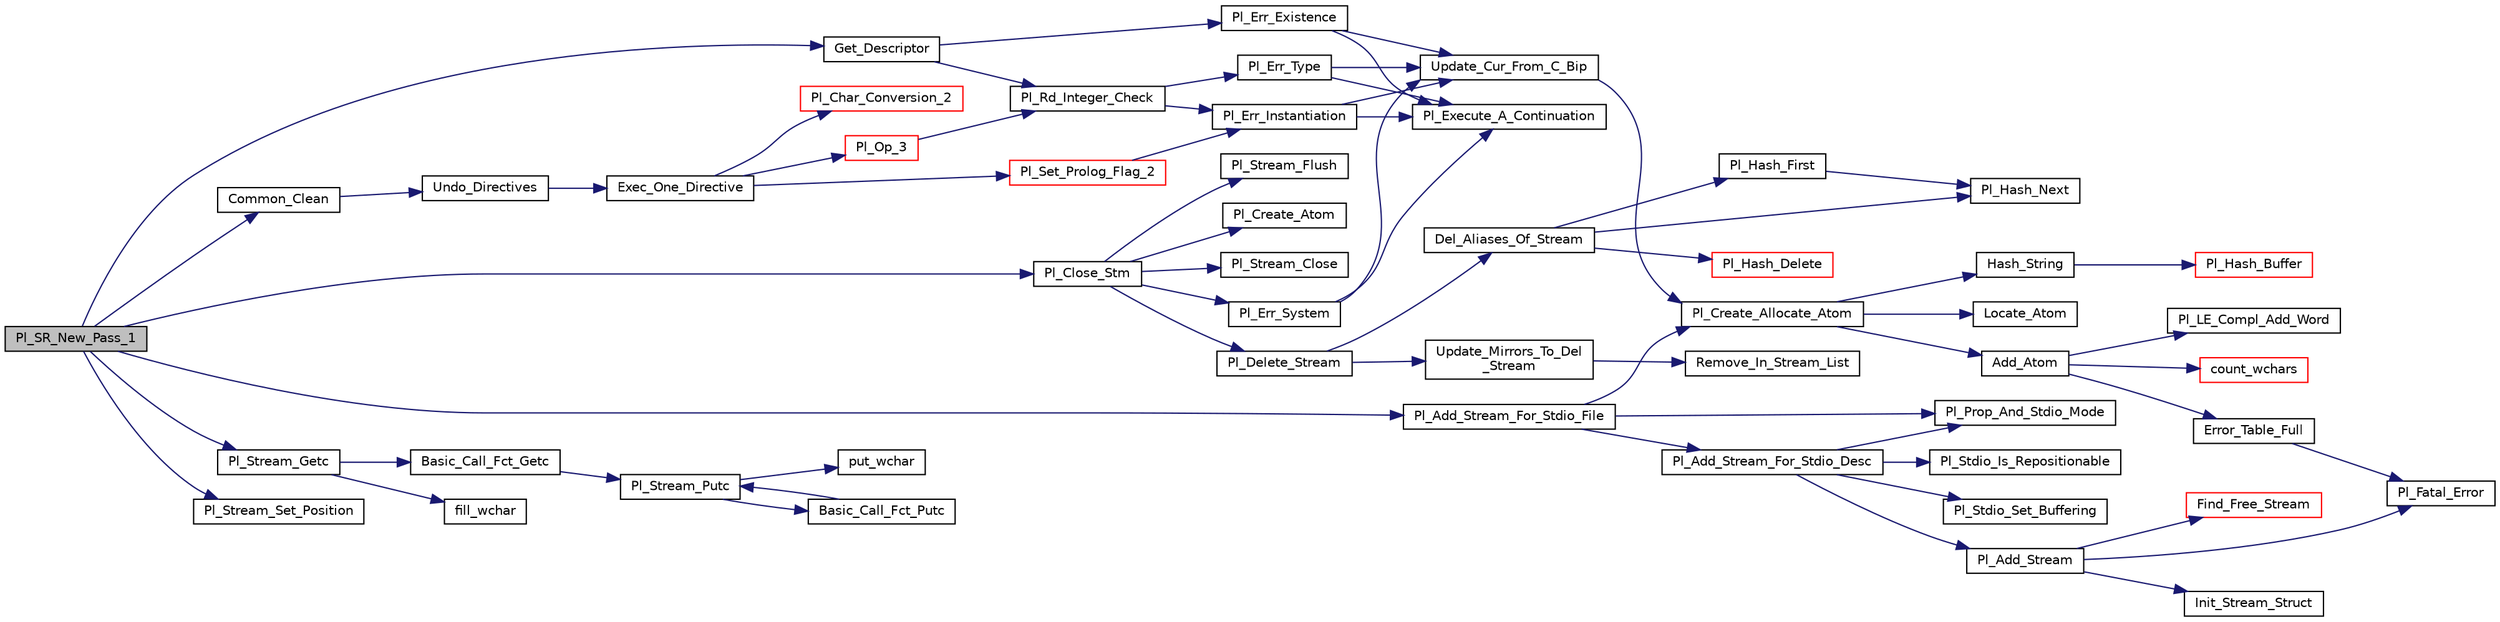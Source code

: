 digraph "Pl_SR_New_Pass_1"
{
  edge [fontname="Helvetica",fontsize="10",labelfontname="Helvetica",labelfontsize="10"];
  node [fontname="Helvetica",fontsize="10",shape=record];
  rankdir="LR";
  Node1 [label="Pl_SR_New_Pass_1",height=0.2,width=0.4,color="black", fillcolor="grey75", style="filled", fontcolor="black"];
  Node1 -> Node2 [color="midnightblue",fontsize="10",style="solid",fontname="Helvetica"];
  Node2 [label="Get_Descriptor",height=0.2,width=0.4,color="black", fillcolor="white", style="filled",URL="$src__rdr__c_8c.html#a24157e40ad587d23a7fc946f4fb2ed8d"];
  Node2 -> Node3 [color="midnightblue",fontsize="10",style="solid",fontname="Helvetica"];
  Node3 [label="Pl_Rd_Integer_Check",height=0.2,width=0.4,color="black", fillcolor="white", style="filled",URL="$c__supp_8c.html#a4d49bcb32b72985e0cb21cde4978c313"];
  Node3 -> Node4 [color="midnightblue",fontsize="10",style="solid",fontname="Helvetica"];
  Node4 [label="Pl_Err_Instantiation",height=0.2,width=0.4,color="black", fillcolor="white", style="filled",URL="$error__supp_8c.html#a17057fc5577da70316e8f62fca4743f7"];
  Node4 -> Node5 [color="midnightblue",fontsize="10",style="solid",fontname="Helvetica"];
  Node5 [label="Update_Cur_From_C_Bip",height=0.2,width=0.4,color="black", fillcolor="white", style="filled",URL="$error__supp_8c.html#aef1341aeb3ceb943d8e9d7d6f77b0582"];
  Node5 -> Node6 [color="midnightblue",fontsize="10",style="solid",fontname="Helvetica"];
  Node6 [label="Pl_Create_Allocate_Atom",height=0.2,width=0.4,color="black", fillcolor="white", style="filled",URL="$atom_8c.html#a76a3983dda97458000ed903b9bc94f6c"];
  Node6 -> Node7 [color="midnightblue",fontsize="10",style="solid",fontname="Helvetica"];
  Node7 [label="Hash_String",height=0.2,width=0.4,color="black", fillcolor="white", style="filled",URL="$atom_8c.html#a9ed09c0173fe0a0e6d0f90ec363687fe"];
  Node7 -> Node8 [color="midnightblue",fontsize="10",style="solid",fontname="Helvetica"];
  Node8 [label="Pl_Hash_Buffer",height=0.2,width=0.4,color="red", fillcolor="white", style="filled",URL="$hash__fct_8c.html#a59393adcfbeeda198a890af25f29cf7c"];
  Node6 -> Node9 [color="midnightblue",fontsize="10",style="solid",fontname="Helvetica"];
  Node9 [label="Locate_Atom",height=0.2,width=0.4,color="black", fillcolor="white", style="filled",URL="$atom_8c.html#ad4222685eae3cdb0315df48a8a7e89fc"];
  Node6 -> Node10 [color="midnightblue",fontsize="10",style="solid",fontname="Helvetica"];
  Node10 [label="Add_Atom",height=0.2,width=0.4,color="black", fillcolor="white", style="filled",URL="$atom_8c.html#abe628ad301508c0ed926cfb4bc791818"];
  Node10 -> Node11 [color="midnightblue",fontsize="10",style="solid",fontname="Helvetica"];
  Node11 [label="Error_Table_Full",height=0.2,width=0.4,color="black", fillcolor="white", style="filled",URL="$atom_8c.html#a37c733b7022eab8b9b95f0182591ee15"];
  Node11 -> Node12 [color="midnightblue",fontsize="10",style="solid",fontname="Helvetica"];
  Node12 [label="Pl_Fatal_Error",height=0.2,width=0.4,color="black", fillcolor="white", style="filled",URL="$misc_8c.html#a190fea7904d7245d4fdc5e9404a07907"];
  Node10 -> Node13 [color="midnightblue",fontsize="10",style="solid",fontname="Helvetica"];
  Node13 [label="count_wchars",height=0.2,width=0.4,color="red", fillcolor="white", style="filled",URL="$pl__wchar_8c.html#a55a0d7269a65645bbd4c978385b0c7a3"];
  Node10 -> Node14 [color="midnightblue",fontsize="10",style="solid",fontname="Helvetica"];
  Node14 [label="Pl_LE_Compl_Add_Word",height=0.2,width=0.4,color="black", fillcolor="white", style="filled",URL="$linedit_8c.html#ab2a8db946ffd8187b5216ff4ac8cbe7c"];
  Node4 -> Node15 [color="midnightblue",fontsize="10",style="solid",fontname="Helvetica"];
  Node15 [label="Pl_Execute_A_Continuation",height=0.2,width=0.4,color="black", fillcolor="white", style="filled",URL="$engine_8c.html#ae0fcb6df66410fd57c52a0ba16527642"];
  Node3 -> Node16 [color="midnightblue",fontsize="10",style="solid",fontname="Helvetica"];
  Node16 [label="Pl_Err_Type",height=0.2,width=0.4,color="black", fillcolor="white", style="filled",URL="$error__supp_8c.html#a88375a38b23326055e59e455c25f982e"];
  Node16 -> Node5 [color="midnightblue",fontsize="10",style="solid",fontname="Helvetica"];
  Node16 -> Node15 [color="midnightblue",fontsize="10",style="solid",fontname="Helvetica"];
  Node2 -> Node17 [color="midnightblue",fontsize="10",style="solid",fontname="Helvetica"];
  Node17 [label="Pl_Err_Existence",height=0.2,width=0.4,color="black", fillcolor="white", style="filled",URL="$error__supp_8c.html#a1b967689bb0b5856152a1b9304570e66"];
  Node17 -> Node5 [color="midnightblue",fontsize="10",style="solid",fontname="Helvetica"];
  Node17 -> Node15 [color="midnightblue",fontsize="10",style="solid",fontname="Helvetica"];
  Node1 -> Node18 [color="midnightblue",fontsize="10",style="solid",fontname="Helvetica"];
  Node18 [label="Pl_Stream_Getc",height=0.2,width=0.4,color="black", fillcolor="white", style="filled",URL="$stream__supp_8c.html#a8889ae46064e72cc556ee7ba019f482f"];
  Node18 -> Node19 [color="midnightblue",fontsize="10",style="solid",fontname="Helvetica"];
  Node19 [label="Basic_Call_Fct_Getc",height=0.2,width=0.4,color="black", fillcolor="white", style="filled",URL="$stream__supp_8c.html#a60433157a606a8a781ead4648af6cc87"];
  Node19 -> Node20 [color="midnightblue",fontsize="10",style="solid",fontname="Helvetica"];
  Node20 [label="Pl_Stream_Putc",height=0.2,width=0.4,color="black", fillcolor="white", style="filled",URL="$stream__supp_8c.html#aaa89ed2e422788cf2648a9228868c1b6"];
  Node20 -> Node21 [color="midnightblue",fontsize="10",style="solid",fontname="Helvetica"];
  Node21 [label="put_wchar",height=0.2,width=0.4,color="black", fillcolor="white", style="filled",URL="$pl__wchar_8c.html#a31bcb7c7ad4174170702cb4399feb8e3"];
  Node20 -> Node22 [color="midnightblue",fontsize="10",style="solid",fontname="Helvetica"];
  Node22 [label="Basic_Call_Fct_Putc",height=0.2,width=0.4,color="black", fillcolor="white", style="filled",URL="$stream__supp_8c.html#a8f331c65c933f08991e3d6622ffe538f"];
  Node22 -> Node20 [color="midnightblue",fontsize="10",style="solid",fontname="Helvetica"];
  Node18 -> Node23 [color="midnightblue",fontsize="10",style="solid",fontname="Helvetica"];
  Node23 [label="fill_wchar",height=0.2,width=0.4,color="black", fillcolor="white", style="filled",URL="$pl__wchar_8c.html#a5df5e221fa5cbadce849a7e73c5dc4ad"];
  Node1 -> Node24 [color="midnightblue",fontsize="10",style="solid",fontname="Helvetica"];
  Node24 [label="Pl_Stream_Set_Position",height=0.2,width=0.4,color="black", fillcolor="white", style="filled",URL="$stream__supp_8c.html#a0ea9c3f21cc40567229db0f3a9eb9e3a"];
  Node1 -> Node25 [color="midnightblue",fontsize="10",style="solid",fontname="Helvetica"];
  Node25 [label="Pl_Close_Stm",height=0.2,width=0.4,color="black", fillcolor="white", style="filled",URL="$stream__c_8c.html#a01dbc066c1deba3a188650ba699b7f01"];
  Node25 -> Node26 [color="midnightblue",fontsize="10",style="solid",fontname="Helvetica"];
  Node26 [label="Pl_Stream_Flush",height=0.2,width=0.4,color="black", fillcolor="white", style="filled",URL="$stream__supp_8c.html#a0dfb0fea5ef9205b98eb7cb39093fa82"];
  Node25 -> Node27 [color="midnightblue",fontsize="10",style="solid",fontname="Helvetica"];
  Node27 [label="Pl_Err_System",height=0.2,width=0.4,color="black", fillcolor="white", style="filled",URL="$error__supp_8c.html#ac4cccc965ec1dcc416fc6516efa704b0"];
  Node27 -> Node5 [color="midnightblue",fontsize="10",style="solid",fontname="Helvetica"];
  Node27 -> Node15 [color="midnightblue",fontsize="10",style="solid",fontname="Helvetica"];
  Node25 -> Node28 [color="midnightblue",fontsize="10",style="solid",fontname="Helvetica"];
  Node28 [label="Pl_Create_Atom",height=0.2,width=0.4,color="black", fillcolor="white", style="filled",URL="$atom_8c.html#a068c993d95113a2ba7643918e68eedb3"];
  Node25 -> Node29 [color="midnightblue",fontsize="10",style="solid",fontname="Helvetica"];
  Node29 [label="Pl_Stream_Close",height=0.2,width=0.4,color="black", fillcolor="white", style="filled",URL="$stream__supp_8c.html#a598da61e12e9c76fbc68a7beeeea4c7b"];
  Node25 -> Node30 [color="midnightblue",fontsize="10",style="solid",fontname="Helvetica"];
  Node30 [label="Pl_Delete_Stream",height=0.2,width=0.4,color="black", fillcolor="white", style="filled",URL="$stream__supp_8c.html#ada95549b17c11bebd2aa07585a16936f"];
  Node30 -> Node31 [color="midnightblue",fontsize="10",style="solid",fontname="Helvetica"];
  Node31 [label="Del_Aliases_Of_Stream",height=0.2,width=0.4,color="black", fillcolor="white", style="filled",URL="$stream__supp_8c.html#a9e4588a205d05662c8a95435631bbabc"];
  Node31 -> Node32 [color="midnightblue",fontsize="10",style="solid",fontname="Helvetica"];
  Node32 [label="Pl_Hash_First",height=0.2,width=0.4,color="black", fillcolor="white", style="filled",URL="$hash_8c.html#a46cf8c018eb50003019707368304f1af"];
  Node32 -> Node33 [color="midnightblue",fontsize="10",style="solid",fontname="Helvetica"];
  Node33 [label="Pl_Hash_Next",height=0.2,width=0.4,color="black", fillcolor="white", style="filled",URL="$hash_8c.html#adeeceb6b4217091511912cadfb332a06"];
  Node31 -> Node33 [color="midnightblue",fontsize="10",style="solid",fontname="Helvetica"];
  Node31 -> Node34 [color="midnightblue",fontsize="10",style="solid",fontname="Helvetica"];
  Node34 [label="Pl_Hash_Delete",height=0.2,width=0.4,color="red", fillcolor="white", style="filled",URL="$hash_8c.html#aba073a491f0937450a3681a01f6d07a7"];
  Node30 -> Node35 [color="midnightblue",fontsize="10",style="solid",fontname="Helvetica"];
  Node35 [label="Update_Mirrors_To_Del\l_Stream",height=0.2,width=0.4,color="black", fillcolor="white", style="filled",URL="$stream__supp_8c.html#a2423efae2b80faa34aa70e33f311b1fd"];
  Node35 -> Node36 [color="midnightblue",fontsize="10",style="solid",fontname="Helvetica"];
  Node36 [label="Remove_In_Stream_List",height=0.2,width=0.4,color="black", fillcolor="white", style="filled",URL="$stream__supp_8c.html#a31e63006b47a61e3a8bfb0e39aeb3945"];
  Node1 -> Node37 [color="midnightblue",fontsize="10",style="solid",fontname="Helvetica"];
  Node37 [label="Pl_Add_Stream_For_Stdio_File",height=0.2,width=0.4,color="black", fillcolor="white", style="filled",URL="$stream__supp_8c.html#a4b575b16d8ce4212e975f935d57851f2"];
  Node37 -> Node38 [color="midnightblue",fontsize="10",style="solid",fontname="Helvetica"];
  Node38 [label="Pl_Prop_And_Stdio_Mode",height=0.2,width=0.4,color="black", fillcolor="white", style="filled",URL="$stream__supp_8c.html#aa8b039e9577cbc75ad5da2750b95f83f"];
  Node37 -> Node6 [color="midnightblue",fontsize="10",style="solid",fontname="Helvetica"];
  Node37 -> Node39 [color="midnightblue",fontsize="10",style="solid",fontname="Helvetica"];
  Node39 [label="Pl_Add_Stream_For_Stdio_Desc",height=0.2,width=0.4,color="black", fillcolor="white", style="filled",URL="$stream__supp_8c.html#af51b9456aea611c5b52f856cdbe23b50"];
  Node39 -> Node38 [color="midnightblue",fontsize="10",style="solid",fontname="Helvetica"];
  Node39 -> Node40 [color="midnightblue",fontsize="10",style="solid",fontname="Helvetica"];
  Node40 [label="Pl_Stdio_Is_Repositionable",height=0.2,width=0.4,color="black", fillcolor="white", style="filled",URL="$stream__supp_8c.html#a4962ed1c05d9ad9af56ca46638fd7307"];
  Node39 -> Node41 [color="midnightblue",fontsize="10",style="solid",fontname="Helvetica"];
  Node41 [label="Pl_Stdio_Set_Buffering",height=0.2,width=0.4,color="black", fillcolor="white", style="filled",URL="$stream__supp_8c.html#a42b044986be84773da026ac61b47e903"];
  Node39 -> Node42 [color="midnightblue",fontsize="10",style="solid",fontname="Helvetica"];
  Node42 [label="Pl_Add_Stream",height=0.2,width=0.4,color="black", fillcolor="white", style="filled",URL="$stream__supp_8c.html#a4d7fa50881abdd578ce6b4da9611415c"];
  Node42 -> Node43 [color="midnightblue",fontsize="10",style="solid",fontname="Helvetica"];
  Node43 [label="Find_Free_Stream",height=0.2,width=0.4,color="red", fillcolor="white", style="filled",URL="$stream__supp_8c.html#a5322f52abc95d28d23976f5213577b2c"];
  Node42 -> Node12 [color="midnightblue",fontsize="10",style="solid",fontname="Helvetica"];
  Node42 -> Node44 [color="midnightblue",fontsize="10",style="solid",fontname="Helvetica"];
  Node44 [label="Init_Stream_Struct",height=0.2,width=0.4,color="black", fillcolor="white", style="filled",URL="$stream__supp_8c.html#a7acc02d98466c96414fab011fd79c27c"];
  Node1 -> Node45 [color="midnightblue",fontsize="10",style="solid",fontname="Helvetica"];
  Node45 [label="Common_Clean",height=0.2,width=0.4,color="black", fillcolor="white", style="filled",URL="$src__rdr__c_8c.html#aa2b766aaaa6b911f531a08bdbee67b52"];
  Node45 -> Node46 [color="midnightblue",fontsize="10",style="solid",fontname="Helvetica"];
  Node46 [label="Undo_Directives",height=0.2,width=0.4,color="black", fillcolor="white", style="filled",URL="$src__rdr__c_8c.html#aabba005f79d5cdf767564c28d583cabb"];
  Node46 -> Node47 [color="midnightblue",fontsize="10",style="solid",fontname="Helvetica"];
  Node47 [label="Exec_One_Directive",height=0.2,width=0.4,color="black", fillcolor="white", style="filled",URL="$src__rdr__c_8c.html#a7ef84e25cd84c5961d096b2ddda6df98"];
  Node47 -> Node48 [color="midnightblue",fontsize="10",style="solid",fontname="Helvetica"];
  Node48 [label="Pl_Op_3",height=0.2,width=0.4,color="red", fillcolor="white", style="filled",URL="$src__rdr__c_8c.html#ae6dc2db598921d7de3ef556682930cfd"];
  Node48 -> Node3 [color="midnightblue",fontsize="10",style="solid",fontname="Helvetica"];
  Node47 -> Node49 [color="midnightblue",fontsize="10",style="solid",fontname="Helvetica"];
  Node49 [label="Pl_Set_Prolog_Flag_2",height=0.2,width=0.4,color="red", fillcolor="white", style="filled",URL="$src__rdr__c_8c.html#a9ab9bfa4cfffc3352e99b72fba4955b6"];
  Node49 -> Node4 [color="midnightblue",fontsize="10",style="solid",fontname="Helvetica"];
  Node47 -> Node50 [color="midnightblue",fontsize="10",style="solid",fontname="Helvetica"];
  Node50 [label="Pl_Char_Conversion_2",height=0.2,width=0.4,color="red", fillcolor="white", style="filled",URL="$src__rdr__c_8c.html#a7b77b129765c92779207cb05498ae01d"];
}
